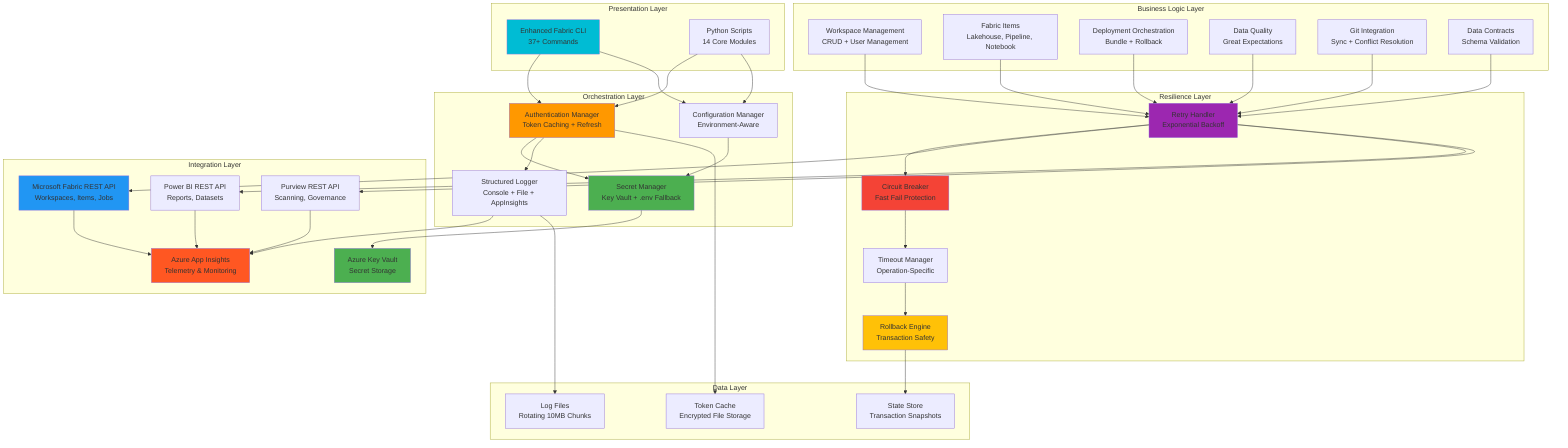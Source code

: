 graph TB
    subgraph "Presentation Layer"
        CLI[Enhanced Fabric CLI<br/>37+ Commands]
        SCRIPTS[Python Scripts<br/>14 Core Modules]
    end
    
    subgraph "Orchestration Layer"
        AUTH[Authentication Manager<br/>Token Caching + Refresh]
        CONFIG[Configuration Manager<br/>Environment-Aware]
        SECRETS[Secret Manager<br/>Key Vault + .env Fallback]
        LOGGER[Structured Logger<br/>Console + File + AppInsights]
    end
    
    subgraph "Business Logic Layer"
        WS[Workspace Management<br/>CRUD + User Management]
        ITEMS[Fabric Items<br/>Lakehouse, Pipeline, Notebook]
        DEPLOY[Deployment Orchestration<br/>Bundle + Rollback]
        DQ[Data Quality<br/>Great Expectations]
        GIT[Git Integration<br/>Sync + Conflict Resolution]
        CONTRACT[Data Contracts<br/>Schema Validation]
    end
    
    subgraph "Resilience Layer"
        RETRY[Retry Handler<br/>Exponential Backoff]
        CIRCUIT[Circuit Breaker<br/>Fast Fail Protection]
        TIMEOUT[Timeout Manager<br/>Operation-Specific]
        ROLLBACK[Rollback Engine<br/>Transaction Safety]
    end
    
    subgraph "Integration Layer"
        FABRIC_API[Microsoft Fabric REST API<br/>Workspaces, Items, Jobs]
        POWERBI_API[Power BI REST API<br/>Reports, Datasets]
        PURVIEW_API[Purview REST API<br/>Scanning, Governance]
        KEY_VAULT[Azure Key Vault<br/>Secret Storage]
        APP_INSIGHTS[Azure App Insights<br/>Telemetry & Monitoring]
    end
    
    subgraph "Data Layer"
        CACHE[Token Cache<br/>Encrypted File Storage]
        STATE[State Store<br/>Transaction Snapshots]
        LOGS[Log Files<br/>Rotating 10MB Chunks]
    end
    
    CLI --> AUTH
    CLI --> CONFIG
    SCRIPTS --> AUTH
    SCRIPTS --> CONFIG
    
    AUTH --> SECRETS
    AUTH --> LOGGER
    CONFIG --> SECRETS
    
    SECRETS --> KEY_VAULT
    LOGGER --> APP_INSIGHTS
    
    WS --> RETRY
    ITEMS --> RETRY
    DEPLOY --> RETRY
    DQ --> RETRY
    GIT --> RETRY
    CONTRACT --> RETRY
    
    RETRY --> CIRCUIT
    CIRCUIT --> TIMEOUT
    TIMEOUT --> ROLLBACK
    
    ROLLBACK --> STATE
    
    RETRY --> FABRIC_API
    RETRY --> POWERBI_API
    RETRY --> PURVIEW_API
    
    AUTH --> CACHE
    LOGGER --> LOGS
    
    FABRIC_API --> APP_INSIGHTS
    POWERBI_API --> APP_INSIGHTS
    PURVIEW_API --> APP_INSIGHTS
    
    style CLI fill:#00bcd4
    style AUTH fill:#ff9800
    style SECRETS fill:#4caf50
    style RETRY fill:#9c27b0
    style CIRCUIT fill:#f44336
    style ROLLBACK fill:#ffc107
    style FABRIC_API fill:#2196f3
    style KEY_VAULT fill:#4caf50
    style APP_INSIGHTS fill:#ff5722